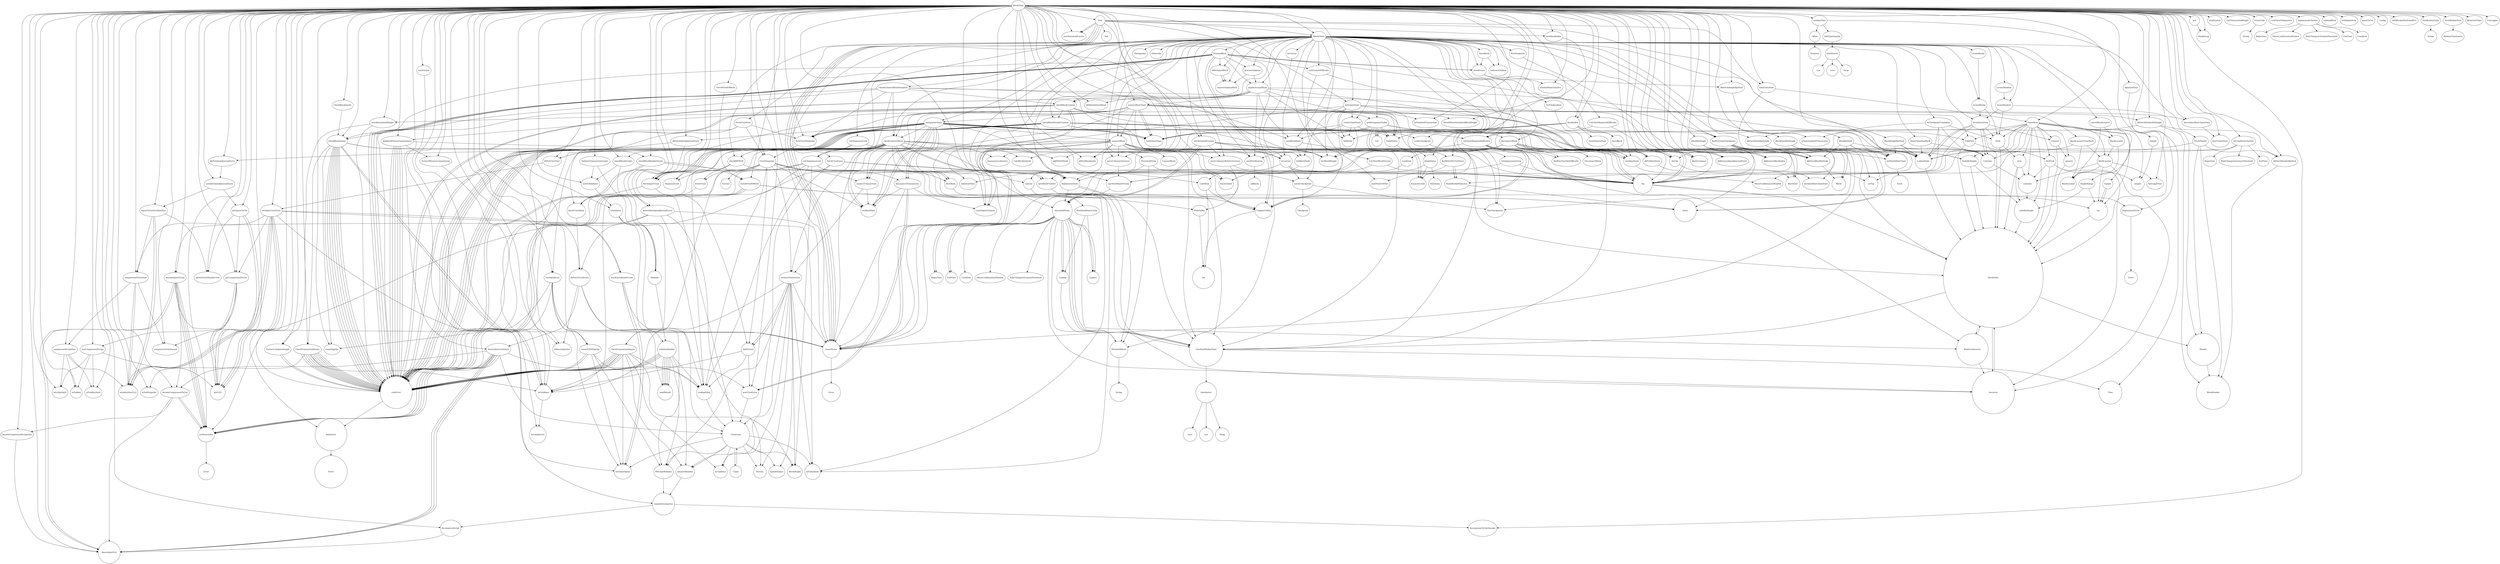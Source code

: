 digraph graphname {
117969 [width=1.0144528587127617] [height=1.0144528587127617] [label="Init"];
144245 [width=1.068674088895199] [height=1.068674088895199] [label="connectTransactions"];
286129 [width=1.305391946899181] [height=1.305391946899181] [label="isDeserializeErr"];
169210 [width=1.4947764242673898] [height=1.4947764242673898] [label="serializeSizeVLQ"];
261502 [width=1.001480783350966] [height=1.001480783350966] [label="init"];
124603 [width=1.0961822843062103] [height=1.0961822843062103] [label="newHashFromStr"];
285729 [width=1.1005046128121043] [height=1.1005046128121043] [label="isNotInMainChainErr"];
138060 [width=1.196803469162597] [height=1.196803469162597] [label="Clone"];
205056 [width=1.547880589863138] [height=1.547880589863138] [label="IsCoinBase"];
77927 [width=1.003185119839555] [height=1.003185119839555] [label="CalcSequenceLock"];
300792 [width=1.0130453141438704] [height=1.0130453141438704] [label="dbPutSpendJournalEntry"];
125834 [width=1.026345658088031] [height=1.026345658088031] [label="verifyCheckpoint"];
85829 [width=1.0279047512759045] [height=1.0279047512759045] [label="dbMaybeStoreBlock"];
275543 [width=1.0375774326531804] [height=1.0375774326531804] [label="BeginTime"];
203124 [width=1.0192255196539817] [height=1.0192255196539817] [label="isNullOutpoint"];
864 [width=1.1173969892273776] [height=1.1173969892273776] [label="maybeAcceptBlock"];
26404 [width=1.2918050808876111] [height=1.2918050808876111] [label="next"];
55582 [width=1.5288456746648862] [height=1.5288456746648862] [label="sendResult"];
190578 [width=1.001480783350966] [height=1.001480783350966] [label="ErrorCode"];
260842 [width=1.003185119839555] [height=1.003185119839555] [label="CalcNextRequiredDifficulty"];
129667 [width=1.0393613837330637] [height=1.0393613837330637] [label="isNonstandardTransaction"];
142234 [width=1.174103753367762] [height=1.174103753367762] [label="connectTransaction"];
34219 [width=1.001480783350966] [height=1.001480783350966] [label="Notification"];
73415 [width=1.003185119839555] [height=1.003185119839555] [label="GetOrphanRoot"];
84153 [width=1.0165086290272578] [height=1.0165086290272578] [label="getReorganizeNodes"];
67202 [width=1.0769030495631156] [height=1.0769030495631156] [label="newBestState"];
46839 [width=1.1249441924962975] [height=1.1249441924962975] [label="blockExists"];
170318 [width=2.209731158203132] [height=2.209731158203132] [label="deserializeVLQ"];
5774 [width=1.001480783350966] [height=1.001480783350966] [label="GetTransactionWeight"];
280037 [width=1.0375774326531804] [height=1.0375774326531804] [label="Condition"];
93836 [width=1.0814452904897283] [height=1.0814452904897283] [label="countSpentOutputs"];
17885 [width=1.1510970053735865] [height=1.1510970053735865] [label="SetStatusFlags"];
159282 [width=1.9810414424863787] [height=1.9810414424863787] [label="thresholdState"];
276383 [width=1.0375774326531804] [height=1.0375774326531804] [label="RuleChangeActivationThreshold"];
18195 [width=1.0609696739430199] [height=1.0609696739430199] [label="UnsetStatusFlags"];
188026 [width=1.1237676198925064] [height=1.1237676198925064] [label="putCompressedTxOut"];
314030 [width=1.684415789345636] [height=1.684415789345636] [label="dbFetchUtxoEntry"];
25145 [width=1.0145711896558953] [height=1.0145711896558953] [label="Equals"];
67826 [width=1.0159336420637277] [height=1.0159336420637277] [label="BlockChain"];
317267 [width=1.0426648167960073] [height=1.0426648167960073] [label="dbPutBlockIndex"];
285995 [width=1.6241459968627092] [height=1.6241459968627092] [label="Error"];
179357 [width=1.6378480836306135] [height=1.6378480836306135] [label="decompressScript"];
24506 [width=2.432320709403068] [height=2.432320709403068] [label="nodeByHeight"];
149894 [width=1.089444189305699] [height=1.089444189305699] [label="fetchUtxos"];
150754 [width=1.0941178352667185] [height=1.0941178352667185] [label="fetchInputUtxos"];
72983 [width=1.0978866207947993] [height=1.0978866207947993] [label="IsKnownOrphan"];
295996 [width=1.0988656214228492] [height=1.0988656214228492] [label="deserializeSpendJournalEntry"];
115974 [width=1.1925881217500436] [height=1.1925881217500436] [label="locateHeaders"];
23807 [width=1.2898155504846827] [height=1.2898155504846827] [label="height"];
157483 [width=1.060110189476657] [height=1.060110189476657] [label="RuleChangeActivationThreshold"];
27803 [width=1.1292867214333713] [height=1.1292867214333713] [label="findFork"];
292209 [width=1.183252221980461] [height=1.183252221980461] [label="spentTxOutSerializeSize"];
25856 [width=1.3945332209328658] [height=1.3945332209328658] [label="Contains"];
285495 [width=1.6144255304157236] [height=1.6144255304157236] [label="errNotInMainChain"];
13951 [width=3.3632955132581923] [height=3.3632955132581923] [label="CalcPastMedianTime"];
277888 [width=1.001480783350966] [height=1.001480783350966] [label="deploymentChecker"];
158045 [width=1.001480783350966] [height=1.001480783350966] [label="thresholdStateCache"];
102230 [width=1.0296090877644934] [height=1.0296090877644934] [label="connectBestChain"];
265405 [width=1.062629054421967] [height=1.062629054421967] [label="AddTimeSample"];
811224 [width=1.241938710934638] [height=1.241938710934638] [label="Duration"];
134770 [width=2.7161006196214665] [height=2.7161006196214665] [label="UtxoEntry"];
278484 [width=1.0375774326531804] [height=1.0375774326531804] [label="BeginTime"];
280733 [width=1.5430000673387843] [height=1.5430000673387843] [label="calcNextBlockVersion"];
19963 [width=1.0159336420637277] [height=1.0159336420637277] [label="newChainView"];
94681 [width=1.0165086290272578] [height=1.0165086290272578] [label="reorganizeChain"];
136700 [width=1.557584747062221] [height=1.557584747062221] [label="IsFullySpent"];
59771 [width=1.1938196712263998] [height=1.1938196712263998] [label="newTxValidator"];
158286 [width=1.2141639605862644] [height=1.2141639605862644] [label="Lookup"];
58267 [width=1.3631886702348308] [height=1.3631886702348308] [label="Validate"];
16970 [width=1.6095563812401488] [height=1.6095563812401488] [label="LookupNode"];
9800 [width=10] [height=10] [label="blockNode"];
82972 [width=1.001480783350966] [height=1.001480783350966] [label="LockTimeToSequence"];
331547 [width=1.003185119839555] [height=1.003185119839555] [label="BlockByHash"];
158698 [width=1.0303865007764894] [height=1.0303865007764894] [label="newThresholdCaches"];
279729 [width=1.0375774326531804] [height=1.0375774326531804] [label="MinerConfirmationWindow"];
138713 [width=1.2665884859560377] [height=1.2665884859560377] [label="newUtxoEntry"];
637793 [width=2.194735757893265] [height=2.194735757893265] [label="Int"];
117207 [width=1.003185119839555] [height=1.003185119839555] [label="LocateHeaders"];
214322 [width=1.034279218765127] [height=1.034279218765127] [label="CountP2SHSigOps"];
34884 [width=1.0551940124708516] [height=1.0551940124708516] [label="sendNotification"];
323128 [width=1.056685210709461] [height=1.056685210709461] [label="dbPutBestState"];
152593 [width=1.1013134214392877] [height=1.1013134214392877] [label="NewUtxoViewpoint"];
330281 [width=1.1162155313083253] [height=1.1162155313083253] [label="dbFetchBlockByNode"];
264066 [width=1.134266165184395] [height=1.134266165184395] [label="Less"];
200760 [width=3.2104884853507607] [height=3.2104884853507607] [label="ruleError"];
200653 [width=3.248510350288073] [height=3.248510350288073] [label="Error"];
2698928 [width=3.3897019969515547] [height=3.3897019969515547] [label="BlockHeader"];
329884 [width=1.0216986222046207] [height=1.0216986222046207] [label="dbFetchHeaderByHeight"];
15827 [width=1.2021433332429243] [height=1.2021433332429243] [label="blockIndex"];
124950 [width=1.003185119839555] [height=1.003185119839555] [label="Checkpoints"];
125485 [width=1.1113466258733218] [height=1.1113466258733218] [label="LatestCheckpoint"];
158510 [width=1.2141639605862644] [height=1.2141639605862644] [label="Update"];
136036 [width=1.469401170821621] [height=1.469401170821621] [label="IsOutputSpent"];
115384 [width=1.003185119839555] [height=1.003185119839555] [label="LocateBlocks"];
326274 [width=1.0176379785523166] [height=1.0176379785523166] [label="initChainState"];
223471 [width=1.022763663900025] [height=1.022763663900025] [label="checkSerializedHeight"];
17524 [width=1.1487144609266364] [height=1.1487144609266364] [label="NodeStatus"];
55888 [width=1.6835944510912615] [height=1.6835944510912615] [label="validateHandler"];
154429 [width=1.003185119839555] [height=1.003185119839555] [label="FetchUtxoEntry"];
231232 [width=1.0131458630268888] [height=1.0131458630268888] [label="checkBIP0030"];
20596 [width=1.0718958756258616] [height=1.0718958756258616] [label="Genesis"];
75521 [width=1.016713905690304] [height=1.016713905690304] [label="addOrphanBlock"];
205825 [width=1.022763663900025] [height=1.022763663900025] [label="IsFinalizedTransaction"];
20382 [width=1.140459406733868] [height=1.140459406733868] [label="genesis"];
139550 [width=1.0597890628979785] [height=1.0597890628979785] [label="BestHash"];
137185 [width=1.3162809259013746] [height=1.3162809259013746] [label="AmountByIndex"];
21889 [width=1.3815165048415496] [height=1.3815165048415496] [label="setTip"];
27291 [width=1.4071825711760488] [height=1.4071825711760488] [label="Next"];
12480 [width=3.217304388424868] [height=3.217304388424868] [label="Header"];
107327 [width=1.003185119839555] [height=1.003185119839555] [label="FetchHeader"];
16299 [width=1.0159336420637277] [height=1.0159336420637277] [label="newBlockIndex"];
38850 [width=1.05498018716455] [height=1.05498018716455] [label="BuildMerkleTreeStore"];
36459 [width=1.0801424160617212] [height=1.0801424160617212] [label="nextPowerOfTwo"];
262908 [width=1.1878871632659012] [height=1.1878871632659012] [label="MedianTimeSource"];
25620 [width=1.8590189335038134] [height=1.8590189335038134] [label="contains"];
13662 [width=3.1600661154423335] [height=3.1600661154423335] [label="RelativeAncestor"];
107080 [width=1.003185119839555] [height=1.003185119839555] [label="BestSnapshot"];
107989 [width=1.003185119839555] [height=1.003185119839555] [label="MainChainHasBlock"];
306695 [width=1.0355805384550785] [height=1.0355805384550785] [label="utxoEntryHeaderCode"];
279320 [width=1.0375774326531804] [height=1.0375774326531804] [label="RuleChangeActivationThreshold"];
175953 [width=1.0763077383263104] [height=1.0763077383263104] [label="compressedScriptSize"];
263836 [width=1.134266165184395] [height=1.134266165184395] [label="Swap"];
45317 [width=1.362011145655367] [height=1.362011145655367] [label="Swap"];
60274 [width=1.001480783350966] [height=1.001480783350966] [label="ValidateTransactionScripts"];
203603 [width=1.022763663900025] [height=1.022763663900025] [label="ShouldHaveSerializedBlockHeight"];
208179 [width=1.029114061465588] [height=1.029114061465588] [label="CheckTransactionSanity"];
3376233 [width=1.0402558082788824] [height=1.0402558082788824] [label="List"];
32220 [width=1.1092726906111396] [height=1.1092726906111396] [label="BlockLocator"];
24830 [width=1.1250562741036803] [height=1.1250562741036803] [label="NodeByHeight"];
135236 [width=1.2831070013375534] [height=1.2831070013375534] [label="Version"];
148787 [width=1.489677739520816] [height=1.489677739520816] [label="fetchUtxosMain"];
204199 [width=1.6834874384880205] [height=1.6834874384880205] [label="IsCoinBaseTx"];
86675 [width=1.0242501306193506] [height=1.0242501306193506] [label="connectBlock"];
274971 [width=1.001480783350966] [height=1.001480783350966] [label="bitConditionChecker"];
221624 [width=1.001480783350966] [height=1.001480783350966] [label="CheckBlockSanity"];
66014 [width=1.001480783350966] [height=1.001480783350966] [label="orphanBlock"];
54712 [width=1.001480783350966] [height=1.001480783350966] [label="txValidateItem"];
232853 [width=1.0114415265383] [height=1.0114415265383] [label="CheckTransactionInputs"];
62090 [width=1.0114415265383] [height=1.0114415265383] [label="checkBlockScripts"];
118099 [width=1.0115645307929044] [height=1.0115645307929044] [label="ConnectBlock"];
278922 [width=1.0375774326531804] [height=1.0375774326531804] [label="EndTime"];
188616 [width=1.0661024363134992] [height=1.0661024363134992] [label="decodeCompressedTxOut"];
795942 [width=2.30536479084941] [height=2.30536479084941] [label="Time"];
24098 [width=1.0145711896558953] [height=1.0145711896558953] [label="Height"];
42007 [width=1.022763663900025] [height=1.022763663900025] [label="ValidateWitnessCommitment"];
77269 [width=1.0963819367244574] [height=1.0963819367244574] [label="SequenceLock"];
252367 [width=1.1511285929737056] [height=1.1511285929737056] [label="BigToCompact"];
190471 [width=1.8405603428972885] [height=1.8405603428972885] [label="Error"];
291045 [width=1.001480783350966] [height=1.001480783350966] [label="spentTxOut"];
248083 [width=1.003185119839555] [height=1.003185119839555] [label="CheckConnectBlockTemplate"];
157142 [width=1.1202203789533136] [height=1.1202203789533136] [label="BeginTime"];
139727 [width=1.2739206065445239] [height=1.2739206065445239] [label="SetBestHash"];
3552505 [width=1.3746711001027025] [height=1.3746711001027025] [label="Block"];
137735 [width=1.3760694252966577] [height=1.3760694252966577] [label="PkScriptByIndex"];
109247 [width=1.003185119839555] [height=1.003185119839555] [label="BlockHeightByHash"];
163734 [width=1.003185119839555] [height=1.003185119839555] [label="ThresholdState"];
237947 [width=1.0479255058581618] [height=1.0479255058581618] [label="checkConnectBlock"];
144926 [width=1.055350579707496] [height=1.055350579707496] [label="disconnectTransactions"];
308139 [width=1.2120839939848103] [height=1.2120839939848103] [label="serializeUtxoEntry"];
254240 [width=1.3236231953864417] [height=1.3236231953864417] [label="CalcWork"];
13189 [width=4.2631427568903515] [height=4.2631427568903515] [label="Ancestor"];
264379 [width=1.001480783350966] [height=1.001480783350966] [label="medianTime"];
50650 [width=1.003185119839555] [height=1.003185119839555] [label="ProcessBlock"];
268643 [width=1.062629054421967] [height=1.062629054421967] [label="Offset"];
251286 [width=1.5488251587964923] [height=1.5488251587964923] [label="CompactToBig"];
118412 [width=1.001480783350966] [height=1.001480783350966] [label="Config"];
205350 [width=1.0114415265383] [height=1.0114415265383] [label="SequenceLockActive"];
126655 [width=1.0398744439387801] [height=1.0398744439387801] [label="findPreviousCheckpoint"];
249885 [width=1.0817347674052094] [height=1.0817347674052094] [label="HashToBig"];
282266 [width=1.0436322775662514] [height=1.0436322775662514] [label="warnUnknownRuleActivations"];
16652 [width=1.1599935034041582] [height=1.1599935034041582] [label="HaveBlock"];
213150 [width=1.001480783350966] [height=1.001480783350966] [label="CheckProofOfWork"];
299714 [width=1.009222284943059] [height=1.009222284943059] [label="dbFetchSpendJournalEntry"];
293783 [width=1.0563052549553231] [height=1.0563052549553231] [label="decodeSpentTxOut"];
174173 [width=1.1314173889080503] [height=1.1314173889080503] [label="isScriptHash"];
199926 [width=1.1878871632659012] [height=1.1878871632659012] [label="String"];
48319 [width=1.016713905690304] [height=1.016713905690304] [label="processOrphans"];
264945 [width=1.062629054421967] [height=1.062629054421967] [label="AdjustedTime"];
5187 [width=1.0981859301121746] [height=1.0981859301121746] [label="GetBlockWeight"];
157330 [width=1.1202203789533136] [height=1.1202203789533136] [label="EndTime"];
155091 [width=1.6492047351737442] [height=1.6492047351737442] [label="ThresholdState"];
21270 [width=1.9320031343788673] [height=1.9320031343788673] [label="Tip"];
286352 [width=1.001480783350966] [height=1.001480783350966] [label="isDbBucketNotFoundErr"];
207756 [width=1.0114415265383] [height=1.0114415265383] [label="CalcBlockSubsidy"];
301189 [width=1.01550117726442] [height=1.01550117726442] [label="dbRemoveSpendJournalEntry"];
321819 [width=1.0216986222046207] [height=1.0216986222046207] [label="deserializeBestChainState"];
9186 [width=1.1808228454649587] [height=1.1808228454649587] [label="KnownValid"];
33717 [width=1.1878871632659012] [height=1.1878871632659012] [label="String"];
763909 [width=2.2177009633709517] [height=2.2177009633709517] [label="Hash"];
29724 [width=1.0480226029830395] [height=1.0480226029830395] [label="FindFork"];
329434 [width=1.1174384271353783] [height=1.1174384271353783] [label="dbFetchHeaderByHash"];
36919 [width=1.1588040487724762] [height=1.1588040487724762] [label="HashMerkleBranches"];
112399 [width=1.3005912150076444] [height=1.3005912150076444] [label="locateInventory"];
139337 [width=1.3251663794433504] [height=1.3251663794433504] [label="UtxoViewpoint"];
45532 [width=1.362011145655367] [height=1.362011145655367] [label="Less"];
108555 [width=1.003185119839555] [height=1.003185119839555] [label="BlockLocatorFromHash"];
222014 [width=1.1049452861468152] [height=1.1049452861468152] [label="ExtractCoinbaseHeight"];
17292 [width=1.1372309833737497] [height=1.1372309833737497] [label="AddNode"];
263521 [width=1.241938710934638] [height=1.241938710934638] [label="int64Sorter"];
169685 [width=1.4947764242673898] [height=1.4947764242673898] [label="putVLQ"];
72148 [width=1.003185119839555] [height=1.003185119839555] [label="HaveBlock"];
216290 [width=1.029114061465588] [height=1.029114061465588] [label="checkBlockHeaderSanity"];
263675 [width=1.134266165184395] [height=1.134266165184395] [label="Len"];
320839 [width=1.2383879796134947] [height=1.2383879796134947] [label="serializeBestChainState"];
110245 [width=1.003185119839555] [height=1.003185119839555] [label="HeightRange"];
165587 [width=1.0176379785523166] [height=1.0176379785523166] [label="initThresholdCaches"];
319185 [width=1.070087676657756] [height=1.070087676657756] [label="dbFetchHashByHeight"];
32609 [width=1.001480783350966] [height=1.001480783350966] [label="NotificationType"];
164096 [width=1.003185119839555] [height=1.003185119839555] [label="IsDeploymentActive"];
330854 [width=1.003185119839555] [height=1.003185119839555] [label="BlockByHeight"];
11528 [width=1.1511485387164937] [height=1.1511485387164937] [label="initBlockNode"];
320577 [width=1.2073014632713364] [height=1.2073014632713364] [label="bestChainState"];
74079 [width=1.3052343704507756] [height=1.3052343704507756] [label="removeOrphanBlock"];
285589 [width=1.7351290488714188] [height=1.7351290488714188] [label="Error"];
106698 [width=1.003185119839555] [height=1.003185119839555] [label="IsCurrent"];
257370 [width=1.1210471590432753] [height=1.1210471590432753] [label="calcNextRequiredDifficulty"];
134322 [width=2.202016248469766] [height=2.202016248469766] [label="maybeDecompress"];
269154 [width=1.001480783350966] [height=1.001480783350966] [label="NewMedianTime"];
109683 [width=1.003185119839555] [height=1.003185119839555] [label="BlockHashByHeight"];
157886 [width=1.060110189476657] [height=1.060110189476657] [label="Condition"];
177680 [width=1.0763077383263104] [height=1.0763077383263104] [label="putCompressedScript"];
189937 [width=1.1392524587421717] [height=1.1392524587421717] [label="DeploymentError"];
9514 [width=1.226437610888984] [height=1.226437610888984] [label="KnownInvalid"];
133936 [width=1.001480783350966] [height=1.001480783350966] [label="utxoOutput"];
256451 [width=1.052149845925221] [height=1.052149845925221] [label="findPrevTestNetDifficulty"];
45162 [width=1.362011145655367] [height=1.362011145655367] [label="Len"];
207021 [width=1.0114415265383] [height=1.0114415265383] [label="isBIP0030Node"];
19003 [width=1.0780833571686275] [height=1.0780833571686275] [label="fastLog2Floor"];
174993 [width=1.1314173889080503] [height=1.1314173889080503] [label="isPubKey"];
211894 [width=1.2426021555259144] [height=1.2426021555259144] [label="checkProofOfWork"];
130846 [width=1.003185119839555] [height=1.003185119839555] [label="IsCheckpointCandidate"];
90482 [width=1.0109266214316477] [height=1.0109266214316477] [label="disconnectBlock"];
283304 [width=1.0436322775662514] [height=1.0436322775662514] [label="warnUnknownVersions"];
19683 [width=1.1018120582969453] [height=1.1018120582969453] [label="chainView"];
200419 [width=3.180264844566588] [height=3.180264844566588] [label="RuleError"];
190328 [width=1.7101724455909957] [height=1.7101724455909957] [label="AssertError"];
34538 [width=1.003185119839555] [height=1.003185119839555] [label="Subscribe"];
315354 [width=1.0270657080573242] [height=1.0270657080573242] [label="dbPutUtxoView"];
277289 [width=1.0375774326531804] [height=1.0375774326531804] [label="Condition"];
213527 [width=1.0619124968797489] [height=1.0619124968797489] [label="CountSigOps"];
12189 [width=1.0811996291668524] [height=1.0811996291668524] [label="newBlockNode"];
173686 [width=1.1314173889080503] [height=1.1314173889080503] [label="isPubKeyHash"];
140092 [width=1.4756790336432306] [height=1.4756790336432306] [label="LookupEntry"];
55050 [width=1.359585695211576] [height=1.359585695211576] [label="txValidator"];
108925 [width=1.003185119839555] [height=1.003185119839555] [label="LatestBlockLocator"];
318040 [width=1.01550117726442] [height=1.01550117726442] [label="dbRemoveBlockIndex"];
157621 [width=1.060110189476657] [height=1.060110189476657] [label="MinerConfirmationWindow"];
187138 [width=1.1237676198925064] [height=1.1237676198925064] [label="compressedTxOutSize"];
263079 [width=1.1514349717554802] [height=1.1514349717554802] [label="AdjustedTime"];
310559 [width=1.2080071088272977] [height=1.2080071088272977] [label="deserializeUtxoEntry"];
30305 [width=1.2194068469931523] [height=1.2194068469931523] [label="blockLocator"];
20999 [width=1.8943880511888436] [height=1.8943880511888436] [label="tip"];
148168 [width=1.0654525012296687] [height=1.0654525012296687] [label="commit"];
46029 [width=1.001480783350966] [height=1.001480783350966] [label="BehaviorFlags"];
318671 [width=1.1005046128121043] [height=1.1005046128121043] [label="dbFetchHeightByHash"];
6477 [width=1.0114415265383] [height=1.0114415265383] [label="GetSigOpCost"];
344054 [width=1.143701428550666] [height=1.143701428550666] [label="Checkpoint"];
292810 [width=1.183252221980461] [height=1.183252221980461] [label="putSpentTxOut"];
217841 [width=1.2265721077064276] [height=1.2265721077064276] [label="checkBlockSanity"];
105738 [width=1.23303527947674] [height=1.23303527947674] [label="isCurrent"];
40962 [width=1.0273469090499283] [height=1.0273469090499283] [label="ExtractWitnessCommitment"];
275992 [width=1.0375774326531804] [height=1.0375774326531804] [label="EndTime"];
35062 [width=1.2358921943711896] [height=1.2358921943711896] [label="callback"];
140552 [width=1.2384353688090244] [height=1.2384353688090244] [label="AddTxOuts"];
164915 [width=1.2552750216410762] [height=1.2552750216410762] [label="deploymentState"];
135576 [width=1.2764485668436052] [height=1.2764485668436052] [label="BlockHeight"];
190088 [width=1.3134982375489073] [height=1.3134982375489073] [label="Error"];
120874 [width=1.001480783350966] [height=1.001480783350966] [label="New"];
118256 [width=1.0140203939134538] [height=1.0140203939134538] [label="DisconnectBlock"];
254993 [width=1.016713905690304] [height=1.016713905690304] [label="calcEasiestDifficulty"];
66610 [width=1.4457244981784523] [height=1.4457244981784523] [label="BestState"];
147965 [width=1.0398675765233105] [height=1.0398675765233105] [label="Entries"];
276794 [width=1.1502368022004368] [height=1.1502368022004368] [label="MinerConfirmationWindow"];
281751 [width=1.003185119839555] [height=1.003185119839555] [label="CalcNextBlockVersion"];
227523 [width=1.0532844630033045] [height=1.0532844630033045] [label="checkBlockContext"];
65813 [width=1.3761397321101625] [height=1.3761397321101625] [label="BlockLocator"];
842420295872 [width=1] [height=1] [label="blockchain"];
224308 [width=1.024468000388614] [height=1.024468000388614] [label="checkBlockHeaderContext"];
176889 [width=1.0636862446303463] [height=1.0636862446303463] [label="decodeCompressedScriptSize"];
184661 [width=1.1511346933016546] [height=1.1511346933016546] [label="compressTxOutAmount"];
8957 [width=1.1597578346851631] [height=1.1597578346851631] [label="HaveData"];
136342 [width=1.2282825297331963] [height=1.2282825297331963] [label="SpendOutput"];
78394 [width=1.0762801969970517] [height=1.0762801969970517] [label="calcSequenceLock"];
291640 [width=1.177854946225822] [height=1.177854946225822] [label="spentTxOutHeaderCode"];
261649 [width=1.1893679466168672] [height=1.1893679466168672] [label="DisableLog"];
8105 [width=1.3215515719590953] [height=1.3215515719590953] [label="blockStatus"];
153126 [width=1.003185119839555] [height=1.003185119839555] [label="FetchUtxoView"];
285907 [width=1.4741831207778584] [height=1.4741831207778584] [label="errDeserialize"];
45015 [width=2.0634260799147714] [height=2.0634260799147714] [label="timeSorter"];
323815 [width=1.0234029586932094] [height=1.0234029586932094] [label="createChainState"];
23362 [width=1.0899934558680449] [height=1.0899934558680449] [label="SetTip"];
298857 [width=1.1996643742945072] [height=1.1996643742945072] [label="serializeSpendJournalEntry"];
135400 [width=1.2446817474402767] [height=1.2446817474402767] [label="IsCoinBase"];
125160 [width=1.3886483724060432] [height=1.3886483724060432] [label="HasCheckpoints"];
156675 [width=1.8165433025146287] [height=1.8165433025146287] [label="String"];
261764 [width=1.001480783350966] [height=1.001480783350966] [label="UseLogger"];
114190 [width=1.1925881217500436] [height=1.1925881217500436] [label="locateBlocks"];
185448 [width=1.6378480836306135] [height=1.6378480836306135] [label="decompressTxOutAmount"];
"67826" -> "864";
"864" -> "16970";
"864" -> "200760";
"864" -> "9514";
"864" -> "17524";
"864" -> "200760";
"864" -> "227523";
"864" -> "85829";
"864" -> "12189";
"864" -> "17292";
"864" -> "102230";
"864" -> "34884";
"842420295872" -> "8105";
"8105" -> "8957";
"8105" -> "9186";
"8105" -> "9514";
"842420295872" -> "9800";
"842420295872" -> "11528";
"11528" -> "254240";
"842420295872" -> "12189";
"12189" -> "9800";
"12189" -> "11528";
"9800" -> "12480";
"12480" -> "2698928";
"9800" -> "13189";
"13189" -> "9800";
"9800" -> "13662";
"13662" -> "9800";
"13662" -> "13189";
"9800" -> "13951";
"13951" -> "795942";
"13951" -> "45015";
"842420295872" -> "15827";
"842420295872" -> "16299";
"16299" -> "15827";
"15827" -> "16652";
"15827" -> "16970";
"16970" -> "9800";
"15827" -> "17292";
"15827" -> "17524";
"17524" -> "8105";
"15827" -> "17885";
"15827" -> "18195";
"842420295872" -> "66014";
"842420295872" -> "66610";
"842420295872" -> "67202";
"67202" -> "66610";
"842420295872" -> "67826";
"67826" -> "72148";
"72148" -> "46839";
"72148" -> "72983";
"67826" -> "72983";
"67826" -> "73415";
"73415" -> "763909";
"67826" -> "74079";
"67826" -> "75521";
"75521" -> "74079";
"75521" -> "74079";
"842420295872" -> "77269";
"67826" -> "77927";
"77927" -> "77269";
"77927" -> "78394";
"77927" -> "21270";
"67826" -> "78394";
"78394" -> "77269";
"78394" -> "164915";
"78394" -> "205056";
"78394" -> "140092";
"78394" -> "200760";
"78394" -> "135576";
"78394" -> "13189";
"78394" -> "13951";
"842420295872" -> "82972";
"67826" -> "84153";
"84153" -> "3376233";
"84153" -> "3376233";
"84153" -> "9514";
"84153" -> "17524";
"84153" -> "17885";
"84153" -> "29724";
"84153" -> "9514";
"84153" -> "17524";
"84153" -> "17885";
"84153" -> "21270";
"842420295872" -> "85829";
"67826" -> "86675";
"86675" -> "21270";
"86675" -> "190328";
"86675" -> "93836";
"86675" -> "190328";
"86675" -> "105738";
"86675" -> "282266";
"86675" -> "283304";
"86675" -> "5187";
"86675" -> "67202";
"86675" -> "13951";
"86675" -> "323128";
"86675" -> "317267";
"86675" -> "315354";
"86675" -> "300792";
"86675" -> "118099";
"86675" -> "148168";
"86675" -> "23362";
"86675" -> "34884";
"67826" -> "90482";
"90482" -> "21270";
"90482" -> "190328";
"90482" -> "330281";
"90482" -> "5187";
"90482" -> "67202";
"90482" -> "13951";
"90482" -> "323128";
"90482" -> "318040";
"90482" -> "315354";
"90482" -> "301189";
"90482" -> "118256";
"90482" -> "148168";
"90482" -> "23362";
"90482" -> "34884";
"842420295872" -> "93836";
"67826" -> "94681";
"94681" -> "152593";
"94681" -> "139727";
"94681" -> "21270";
"94681" -> "330281";
"94681" -> "150754";
"94681" -> "299714";
"94681" -> "144926";
"94681" -> "17885";
"94681" -> "330281";
"94681" -> "9186";
"94681" -> "17524";
"94681" -> "150754";
"94681" -> "144245";
"94681" -> "237947";
"94681" -> "17885";
"94681" -> "17885";
"94681" -> "152593";
"94681" -> "139727";
"94681" -> "21270";
"94681" -> "150754";
"94681" -> "144926";
"94681" -> "90482";
"94681" -> "150754";
"94681" -> "93836";
"94681" -> "144245";
"94681" -> "86675";
"67826" -> "102230";
"102230" -> "21270";
"102230" -> "9186";
"102230" -> "17524";
"102230" -> "152593";
"102230" -> "139727";
"102230" -> "93836";
"102230" -> "237947";
"102230" -> "17885";
"102230" -> "17885";
"102230" -> "150754";
"102230" -> "144245";
"102230" -> "86675";
"102230" -> "21270";
"102230" -> "29724";
"102230" -> "84153";
"102230" -> "94681";
"67826" -> "105738";
"105738" -> "125485";
"105738" -> "21270";
"105738" -> "263079";
"105738" -> "21270";
"67826" -> "106698";
"106698" -> "105738";
"67826" -> "107080";
"107080" -> "66610";
"67826" -> "107327";
"107327" -> "2698928";
"107327" -> "16970";
"107327" -> "12480";
"107327" -> "329434";
"67826" -> "107989";
"107989" -> "16970";
"107989" -> "25856";
"67826" -> "108555";
"108555" -> "65813";
"108555" -> "16970";
"108555" -> "30305";
"67826" -> "108925";
"108925" -> "65813";
"108925" -> "32220";
"67826" -> "109247";
"109247" -> "16970";
"109247" -> "25856";
"109247" -> "285495";
"67826" -> "109683";
"109683" -> "763909";
"109683" -> "24830";
"109683" -> "285495";
"67826" -> "110245";
"110245" -> "20999";
"110245" -> "24506";
"67826" -> "112399";
"112399" -> "9800";
"112399" -> "16970";
"112399" -> "20596";
"112399" -> "16970";
"112399" -> "25856";
"112399" -> "27291";
"112399" -> "21270";
"112399" -> "25856";
"67826" -> "114190";
"114190" -> "112399";
"114190" -> "27291";
"67826" -> "115384";
"115384" -> "114190";
"67826" -> "115974";
"115974" -> "112399";
"115974" -> "12480";
"115974" -> "27291";
"67826" -> "117207";
"117207" -> "115974";
"842420295872" -> "118412";
"842420295872" -> "120874";
"120874" -> "67826";
"120874" -> "190328";
"120874" -> "190328";
"120874" -> "190328";
"120874" -> "190328";
"120874" -> "16299";
"120874" -> "19963";
"120874" -> "158698";
"120874" -> "158698";
"120874" -> "326274";
"120874" -> "117969";
"120874" -> "165587";
"120874" -> "21270";
"842420295872" -> "285495";
"285495" -> "285589";
"842420295872" -> "285729";
"842420295872" -> "285907";
"285907" -> "285995";
"842420295872" -> "286129";
"842420295872" -> "286352";
"842420295872" -> "291045";
"842420295872" -> "291640";
"842420295872" -> "292209";
"292209" -> "291640";
"292209" -> "169210";
"292209" -> "169210";
"292209" -> "187138";
"842420295872" -> "292810";
"292810" -> "291640";
"292810" -> "169685";
"292810" -> "169685";
"292810" -> "188026";
"842420295872" -> "293783";
"293783" -> "285907";
"293783" -> "170318";
"293783" -> "285907";
"293783" -> "170318";
"293783" -> "285907";
"293783" -> "190328";
"293783" -> "188616";
"293783" -> "285907";
"842420295872" -> "295996";
"295996" -> "190328";
"295996" -> "140092";
"295996" -> "135236";
"295996" -> "293783";
"295996" -> "285907";
"842420295872" -> "298857";
"298857" -> "292209";
"298857" -> "292810";
"842420295872" -> "299714";
"299714" -> "295996";
"299714" -> "286129";
"842420295872" -> "300792";
"300792" -> "298857";
"842420295872" -> "301189";
"842420295872" -> "306695";
"306695" -> "136036";
"306695" -> "136036";
"306695" -> "190328";
"842420295872" -> "308139";
"308139" -> "136700";
"308139" -> "306695";
"308139" -> "169210";
"308139" -> "169210";
"308139" -> "169210";
"308139" -> "187138";
"308139" -> "169685";
"308139" -> "169685";
"308139" -> "169685";
"308139" -> "136036";
"308139" -> "188026";
"842420295872" -> "310559";
"310559" -> "134770";
"310559" -> "170318";
"310559" -> "285907";
"310559" -> "170318";
"310559" -> "285907";
"310559" -> "170318";
"310559" -> "285907";
"310559" -> "285907";
"310559" -> "138713";
"310559" -> "188616";
"310559" -> "285907";
"842420295872" -> "314030";
"314030" -> "134770";
"314030" -> "190328";
"314030" -> "310559";
"314030" -> "286129";
"842420295872" -> "315354";
"315354" -> "308139";
"842420295872" -> "317267";
"842420295872" -> "318040";
"842420295872" -> "318671";
"318671" -> "285495";
"842420295872" -> "319185";
"319185" -> "763909";
"319185" -> "285495";
"842420295872" -> "320577";
"842420295872" -> "320839";
"842420295872" -> "321819";
"321819" -> "320577";
"842420295872" -> "323128";
"323128" -> "320839";
"67826" -> "323815";
"323815" -> "12189";
"323815" -> "23362";
"323815" -> "17292";
"323815" -> "5187";
"323815" -> "67202";
"323815" -> "317267";
"323815" -> "323128";
"67826" -> "326274";
"326274" -> "321819";
"326274" -> "329884";
"326274" -> "11528";
"326274" -> "17292";
"326274" -> "190328";
"326274" -> "23362";
"326274" -> "5187";
"326274" -> "67202";
"326274" -> "13951";
"326274" -> "323815";
"842420295872" -> "329434";
"329434" -> "2698928";
"842420295872" -> "329884";
"329884" -> "2698928";
"329884" -> "319185";
"329884" -> "329434";
"842420295872" -> "330281";
"330281" -> "3552505";
"67826" -> "330854";
"330854" -> "3552505";
"330854" -> "24830";
"330854" -> "285495";
"330854" -> "330281";
"67826" -> "331547";
"331547" -> "3552505";
"331547" -> "16970";
"331547" -> "25856";
"331547" -> "285495";
"331547" -> "330281";
"842420295872" -> "19003";
"842420295872" -> "19683";
"842420295872" -> "19963";
"19963" -> "19683";
"19963" -> "21889";
"19683" -> "20382";
"20382" -> "9800";
"19683" -> "20596";
"20596" -> "9800";
"20596" -> "20382";
"19683" -> "20999";
"20999" -> "9800";
"19683" -> "21270";
"21270" -> "9800";
"21270" -> "20999";
"19683" -> "21889";
"19683" -> "23362";
"23362" -> "21889";
"19683" -> "23807";
"19683" -> "24098";
"24098" -> "23807";
"19683" -> "24506";
"24506" -> "9800";
"19683" -> "24830";
"24830" -> "9800";
"24830" -> "24506";
"19683" -> "25145";
"25145" -> "20999";
"25145" -> "20999";
"19683" -> "25620";
"25620" -> "24506";
"19683" -> "25856";
"25856" -> "25620";
"19683" -> "26404";
"26404" -> "9800";
"26404" -> "25620";
"26404" -> "24506";
"19683" -> "27291";
"27291" -> "9800";
"27291" -> "26404";
"19683" -> "27803";
"27803" -> "9800";
"27803" -> "23807";
"27803" -> "13189";
"27803" -> "25620";
"19683" -> "29724";
"29724" -> "9800";
"29724" -> "27803";
"19683" -> "30305";
"30305" -> "65813";
"30305" -> "20999";
"30305" -> "19003";
"30305" -> "25620";
"30305" -> "13189";
"19683" -> "32220";
"32220" -> "65813";
"32220" -> "30305";
"842420295872" -> "124603";
"124603" -> "763909";
"67826" -> "124950";
"67826" -> "125160";
"67826" -> "125485";
"125485" -> "344054";
"125485" -> "125160";
"67826" -> "125834";
"125834" -> "125160";
"67826" -> "126655";
"126655" -> "9800";
"126655" -> "125160";
"126655" -> "16970";
"126655" -> "25856";
"126655" -> "21270";
"126655" -> "16970";
"126655" -> "190328";
"842420295872" -> "129667";
"67826" -> "130846";
"130846" -> "16970";
"130846" -> "25856";
"130846" -> "21270";
"130846" -> "27291";
"130846" -> "129667";
"842420295872" -> "169210";
"842420295872" -> "169685";
"842420295872" -> "170318";
"842420295872" -> "173686";
"842420295872" -> "174173";
"842420295872" -> "174993";
"842420295872" -> "175953";
"175953" -> "173686";
"175953" -> "174173";
"175953" -> "174993";
"175953" -> "169210";
"842420295872" -> "176889";
"176889" -> "170318";
"842420295872" -> "177680";
"177680" -> "173686";
"177680" -> "174173";
"177680" -> "174993";
"177680" -> "169685";
"842420295872" -> "179357";
"179357" -> "170318";
"842420295872" -> "184661";
"842420295872" -> "185448";
"842420295872" -> "187138";
"187138" -> "169210";
"187138" -> "169210";
"187138" -> "184661";
"187138" -> "175953";
"842420295872" -> "188026";
"188026" -> "169685";
"188026" -> "169685";
"188026" -> "184661";
"188026" -> "177680";
"842420295872" -> "188616";
"188616" -> "170318";
"188616" -> "285907";
"188616" -> "176889";
"188616" -> "285907";
"842420295872" -> "249885";
"249885" -> "637793";
"842420295872" -> "251286";
"251286" -> "637793";
"842420295872" -> "252367";
"842420295872" -> "254240";
"254240" -> "637793";
"254240" -> "251286";
"67826" -> "254993";
"254993" -> "251286";
"254993" -> "252367";
"67826" -> "256451";
"67826" -> "257370";
"257370" -> "256451";
"257370" -> "13662";
"257370" -> "190328";
"257370" -> "251286";
"257370" -> "252367";
"257370" -> "251286";
"67826" -> "260842";
"260842" -> "257370";
"260842" -> "21270";
"842420295872" -> "189937";
"189937" -> "190088";
"842420295872" -> "190328";
"190328" -> "190471";
"842420295872" -> "190578";
"190578" -> "199926";
"842420295872" -> "200419";
"200419" -> "200653";
"842420295872" -> "200760";
"200760" -> "200419";
"842420295872" -> "261502";
"261502" -> "261649";
"842420295872" -> "261649";
"842420295872" -> "261764";
"263521" -> "263675";
"263521" -> "263836";
"263521" -> "264066";
"842420295872" -> "264379";
"264379" -> "264945";
"264945" -> "795942";
"264379" -> "265405";
"265405" -> "263521";
"264379" -> "268643";
"268643" -> "811224";
"842420295872" -> "269154";
"269154" -> "262908";
"842420295872" -> "36459";
"842420295872" -> "36919";
"36919" -> "763909";
"842420295872" -> "38850";
"38850" -> "36459";
"38850" -> "36919";
"38850" -> "36919";
"842420295872" -> "40962";
"40962" -> "205056";
"842420295872" -> "42007";
"42007" -> "200760";
"42007" -> "200760";
"42007" -> "40962";
"42007" -> "200760";
"42007" -> "200760";
"42007" -> "200760";
"42007" -> "38850";
"42007" -> "200760";
"842420295872" -> "32609";
"32609" -> "33717";
"842420295872" -> "34219";
"67826" -> "34538";
"67826" -> "34884";
"34884" -> "35062";
"842420295872" -> "46029";
"67826" -> "46839";
"46839" -> "16652";
"46839" -> "318671";
"46839" -> "285729";
"67826" -> "48319";
"48319" -> "74079";
"48319" -> "864";
"67826" -> "50650";
"50650" -> "46839";
"50650" -> "200760";
"50650" -> "200760";
"50650" -> "217841";
"50650" -> "126655";
"50650" -> "200760";
"50650" -> "251286";
"50650" -> "254993";
"50650" -> "251286";
"50650" -> "200760";
"50650" -> "46839";
"50650" -> "75521";
"50650" -> "864";
"50650" -> "48319";
"842420295872" -> "54712";
"842420295872" -> "55050";
"55050" -> "55582";
"55050" -> "55888";
"55888" -> "140092";
"55888" -> "200760";
"55888" -> "55582";
"55888" -> "137735";
"55888" -> "200760";
"55888" -> "55582";
"55888" -> "137185";
"55888" -> "200760";
"55888" -> "55582";
"55888" -> "200760";
"55888" -> "55582";
"55888" -> "55582";
"55050" -> "58267";
"58267" -> "55888";
"842420295872" -> "59771";
"59771" -> "55050";
"842420295872" -> "60274";
"60274" -> "59771";
"60274" -> "58267";
"842420295872" -> "62090";
"62090" -> "59771";
"62090" -> "58267";
"842420295872" -> "155091";
"155091" -> "156675";
"842420295872" -> "158045";
"158045" -> "158286";
"158286" -> "155091";
"158045" -> "158510";
"842420295872" -> "158698";
"67826" -> "159282";
"159282" -> "155091";
"159282" -> "157621";
"159282" -> "13189";
"159282" -> "158286";
"159282" -> "13951";
"159282" -> "157142";
"159282" -> "158510";
"159282" -> "13662";
"159282" -> "158286";
"159282" -> "190328";
"159282" -> "13951";
"159282" -> "157330";
"159282" -> "157142";
"159282" -> "13951";
"159282" -> "157330";
"159282" -> "157886";
"159282" -> "157483";
"159282" -> "158510";
"67826" -> "163734";
"163734" -> "155091";
"163734" -> "164915";
"163734" -> "21270";
"67826" -> "164096";
"164096" -> "164915";
"164096" -> "21270";
"67826" -> "164915";
"164915" -> "155091";
"164915" -> "189937";
"164915" -> "159282";
"67826" -> "165587";
"165587" -> "21270";
"165587" -> "159282";
"165587" -> "159282";
"165587" -> "105738";
"165587" -> "21270";
"165587" -> "283304";
"165587" -> "282266";
"45015" -> "45162";
"45015" -> "45317";
"45015" -> "45532";
"842420295872" -> "133936";
"133936" -> "134322";
"134322" -> "185448";
"134322" -> "179357";
"842420295872" -> "134770";
"134770" -> "135236";
"134770" -> "135400";
"134770" -> "135576";
"134770" -> "136036";
"134770" -> "136342";
"134770" -> "136700";
"134770" -> "137185";
"137185" -> "134322";
"134770" -> "137735";
"137735" -> "134322";
"134770" -> "138060";
"138060" -> "134770";
"842420295872" -> "138713";
"138713" -> "134770";
"842420295872" -> "139337";
"139337" -> "139550";
"139550" -> "763909";
"139337" -> "139727";
"139337" -> "140092";
"140092" -> "134770";
"139337" -> "140552";
"140552" -> "140092";
"140552" -> "138713";
"140552" -> "205056";
"139337" -> "142234";
"142234" -> "205056";
"142234" -> "140552";
"142234" -> "190328";
"142234" -> "136342";
"142234" -> "135236";
"142234" -> "137185";
"142234" -> "137735";
"142234" -> "136700";
"142234" -> "135576";
"142234" -> "135400";
"142234" -> "140552";
"139337" -> "144245";
"144245" -> "142234";
"144245" -> "139727";
"139337" -> "144926";
"144926" -> "93836";
"144926" -> "190328";
"144926" -> "138713";
"144926" -> "138713";
"144926" -> "139727";
"139337" -> "147965";
"139337" -> "148168";
"148168" -> "136700";
"139337" -> "148787";
"148787" -> "314030";
"139337" -> "149894";
"149894" -> "148787";
"139337" -> "150754";
"150754" -> "140552";
"150754" -> "148787";
"842420295872" -> "152593";
"152593" -> "139337";
"67826" -> "153126";
"153126" -> "139337";
"153126" -> "205056";
"153126" -> "152593";
"153126" -> "148787";
"67826" -> "154429";
"154429" -> "134770";
"154429" -> "314030";
"154429" -> "124603";
"154429" -> "124603";
"842420295872" -> "203124";
"842420295872" -> "203603";
"842420295872" -> "204199";
"842420295872" -> "205056";
"205056" -> "204199";
"842420295872" -> "205350";
"842420295872" -> "205825";
"842420295872" -> "207021";
"842420295872" -> "207756";
"842420295872" -> "208179";
"208179" -> "200760";
"208179" -> "200760";
"208179" -> "200760";
"208179" -> "200760";
"208179" -> "200760";
"208179" -> "200760";
"208179" -> "200760";
"208179" -> "200760";
"208179" -> "205056";
"208179" -> "200760";
"208179" -> "203124";
"208179" -> "200760";
"842420295872" -> "211894";
"211894" -> "251286";
"211894" -> "200760";
"211894" -> "200760";
"211894" -> "249885";
"211894" -> "200760";
"842420295872" -> "213150";
"213150" -> "211894";
"842420295872" -> "213527";
"842420295872" -> "214322";
"214322" -> "140092";
"214322" -> "136036";
"214322" -> "200760";
"214322" -> "137735";
"214322" -> "200760";
"842420295872" -> "216290";
"216290" -> "211894";
"216290" -> "200760";
"216290" -> "263079";
"216290" -> "200760";
"842420295872" -> "217841";
"217841" -> "216290";
"217841" -> "200760";
"217841" -> "200760";
"217841" -> "200760";
"217841" -> "205056";
"217841" -> "200760";
"217841" -> "205056";
"217841" -> "200760";
"217841" -> "208179";
"217841" -> "38850";
"217841" -> "200760";
"217841" -> "200760";
"217841" -> "213527";
"217841" -> "200760";
"842420295872" -> "221624";
"221624" -> "217841";
"842420295872" -> "222014";
"222014" -> "200760";
"222014" -> "200760";
"842420295872" -> "223471";
"223471" -> "222014";
"223471" -> "200760";
"67826" -> "224308";
"224308" -> "257370";
"224308" -> "200760";
"224308" -> "13951";
"224308" -> "200760";
"224308" -> "125834";
"224308" -> "200760";
"224308" -> "126655";
"224308" -> "200760";
"224308" -> "200760";
"67826" -> "227523";
"227523" -> "224308";
"227523" -> "164915";
"227523" -> "13951";
"227523" -> "205825";
"227523" -> "200760";
"227523" -> "203603";
"227523" -> "223471";
"227523" -> "164915";
"227523" -> "42007";
"227523" -> "5187";
"227523" -> "200760";
"67826" -> "231232";
"231232" -> "149894";
"231232" -> "140092";
"231232" -> "136700";
"231232" -> "200760";
"842420295872" -> "232853";
"232853" -> "205056";
"232853" -> "140092";
"232853" -> "136036";
"232853" -> "200760";
"232853" -> "135400";
"232853" -> "135576";
"232853" -> "200760";
"232853" -> "137185";
"232853" -> "200760";
"232853" -> "200760";
"232853" -> "200760";
"232853" -> "200760";
"67826" -> "237947";
"237947" -> "200760";
"237947" -> "139550";
"237947" -> "190328";
"237947" -> "139550";
"237947" -> "207021";
"237947" -> "231232";
"237947" -> "150754";
"237947" -> "164915";
"237947" -> "6477";
"237947" -> "200760";
"237947" -> "232853";
"237947" -> "200760";
"237947" -> "142234";
"237947" -> "207756";
"237947" -> "200760";
"237947" -> "125485";
"237947" -> "164915";
"237947" -> "13951";
"237947" -> "78394";
"237947" -> "205350";
"237947" -> "200760";
"237947" -> "62090";
"237947" -> "139727";
"67826" -> "248083";
"248083" -> "21270";
"248083" -> "200760";
"248083" -> "217841";
"248083" -> "227523";
"248083" -> "152593";
"248083" -> "139727";
"248083" -> "12189";
"248083" -> "237947";
"842420295872" -> "274971";
"274971" -> "275543";
"274971" -> "275992";
"274971" -> "276383";
"274971" -> "276794";
"274971" -> "277289";
"277289" -> "280733";
"842420295872" -> "277888";
"277888" -> "278484";
"277888" -> "278922";
"277888" -> "279320";
"277888" -> "279729";
"277888" -> "280037";
"67826" -> "280733";
"280733" -> "159282";
"67826" -> "281751";
"281751" -> "280733";
"281751" -> "21270";
"67826" -> "282266";
"282266" -> "159282";
"282266" -> "276794";
"67826" -> "283304";
"283304" -> "280733";
"842420295872" -> "5187";
"842420295872" -> "5774";
"842420295872" -> "6477";
"6477" -> "213527";
"6477" -> "214322";
"6477" -> "140092";
"6477" -> "136036";
"6477" -> "200760";
"6477" -> "137735";
}
